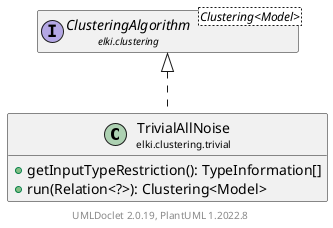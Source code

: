 @startuml
    remove .*\.(Instance|Par|Parameterizer|Factory)$
    set namespaceSeparator none
    hide empty fields
    hide empty methods

    class "<size:14>TrivialAllNoise\n<size:10>elki.clustering.trivial" as elki.clustering.trivial.TrivialAllNoise [[TrivialAllNoise.html]] {
        +getInputTypeRestriction(): TypeInformation[]
        +run(Relation<?>): Clustering<Model>
    }

    interface "<size:14>ClusteringAlgorithm\n<size:10>elki.clustering" as elki.clustering.ClusteringAlgorithm<Clustering<Model>> [[../ClusteringAlgorithm.html]]

    elki.clustering.ClusteringAlgorithm <|.. elki.clustering.trivial.TrivialAllNoise

    center footer UMLDoclet 2.0.19, PlantUML 1.2022.8
@enduml
